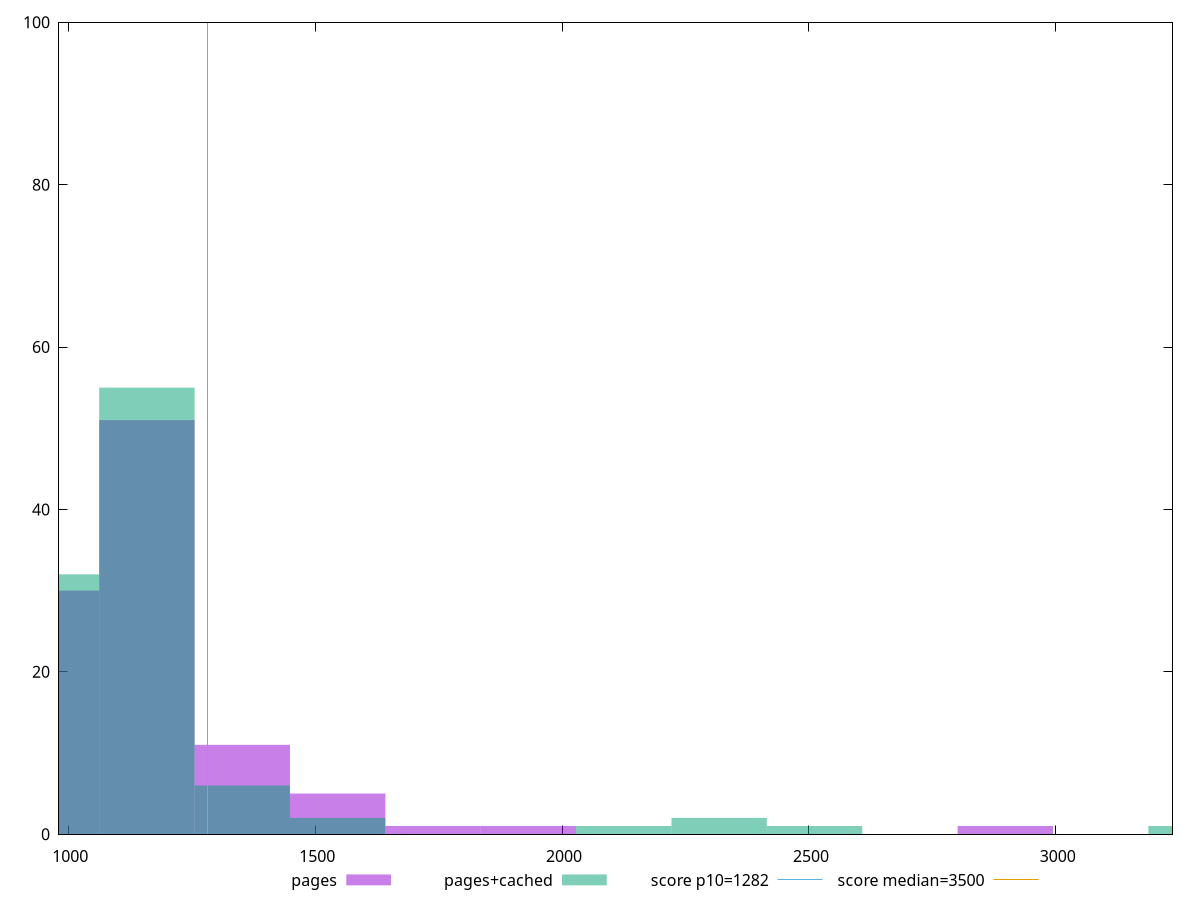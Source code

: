 reset

$pages <<EOF
1931.7386305434331 1
1159.04317832606 51
1738.5647674890897 1
1545.3909044347465 5
965.8693152717166 30
1352.2170413804033 11
2897.60794581515 1
EOF

$pagesCached <<EOF
1159.04317832606 55
1352.2170413804033 6
965.8693152717166 32
3283.9556719238362 1
2511.260219706463 1
2318.08635665212 2
2124.9124935977766 1
1545.3909044347465 2
EOF

set key outside below
set boxwidth 193.17386305434331
set xrange [981.0240000000006:3236.2599999999984]
set yrange [0:100]
set trange [0:100]
set style fill transparent solid 0.5 noborder

set parametric
set terminal svg size 640, 500 enhanced background rgb 'white'
set output "reprap/bootup-time/comparison/histogram/0_vs_1.svg"

plot $pages title "pages" with boxes, \
     $pagesCached title "pages+cached" with boxes, \
     1282,t title "score p10=1282", \
     3500,t title "score median=3500"

reset
